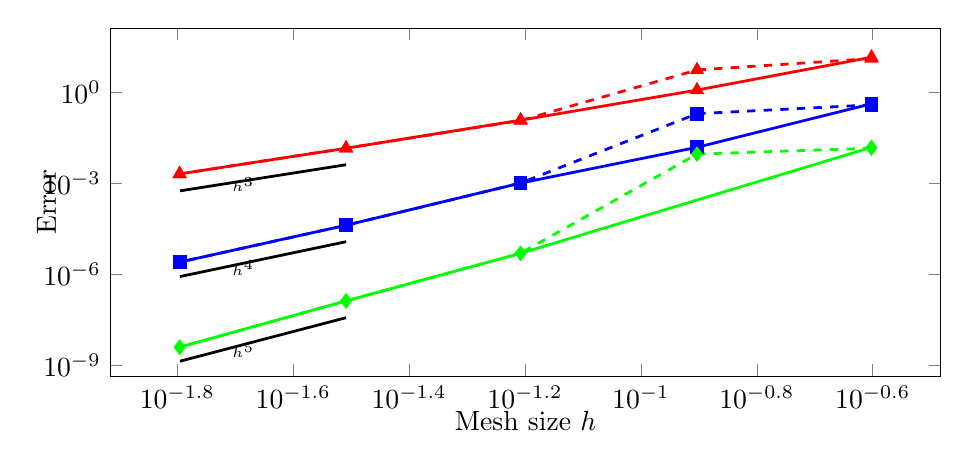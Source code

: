 \begin{tikzpicture}%
\begin{axis}[xmode=log,ymode=log,height=6cm,mark options={solid},xlabel={Mesh size $h$},ylabel={Error},ylabel style={yshift=-0.4cm},xlabel style={yshift=0.2cm},width=1\textwidth]%
\addplot[mark=diamond*,color=green,line width=1pt,solid] coordinates {%
(0.25,0.015)%
(0.125,0.0)%
(0.062,4.877e-06)%
(0.031,1.328e-07)%
(0.016,3.999e-09)%
};%
%
%
\addplot[forget plot,draw=black,line width=1pt,domain={0.031:0.016},samples=100,yshift=-0.2cm]{4.294*x^5}node[right, pos=0.75] {\tiny{$h^5$}};%
%
%
\addplot[mark=square*,color=blue,line width=1pt,solid] coordinates {%
(0.25,0.406)%
(0.125,0.015)%
(0.062,0.001)%
(0.031,4.097e-05)%
(0.016,2.506e-06)%
};%
%
%
\addplot[forget plot,draw=black,line width=1pt,domain={0.031:0.016},samples=100,yshift=-0.2cm]{42.044*x^4}node[right, pos=0.75] {\tiny{$h^4$}};%
%
%
\addplot[mark=triangle*,color=red,line width=1pt,solid] coordinates {%
(0.25,13.824)%
(0.125,1.148)%
(0.062,0.117)%
(0.031,0.014)%
(0.016,0.002)%
};%
%
%
\addplot[forget plot,draw=black,line width=1pt,domain={0.031:0.016},samples=100,yshift=-0.2cm]{444.05*x^3}node[right, pos=0.75] {\tiny{$h^3$}};%
%
%
\addplot[mark=diamond*,color=green,line width=1pt,dashed] coordinates {%
(0.25,0.014)%
(0.125,0.009)%
(0.062,4.895e-06)%
(0.031,1.329e-07)%
(0.016,3.998e-09)%
};%
%
%
\addplot[mark=square*,color=blue,line width=1pt,dashed] coordinates {%
(0.25,0.373)%
(0.125,0.192)%
(0.062,0.001)%
(0.031,4.077e-05)%
(0.016,2.5e-06)%
};%
%
%
\addplot[mark=triangle*,color=red,line width=1pt,dashed] coordinates {%
(0.25,12.475)%
(0.125,5.266)%
(0.062,0.114)%
(0.031,0.014)%
(0.016,0.002)%
};%
%
%
\end{axis}%
\end{tikzpicture}%
